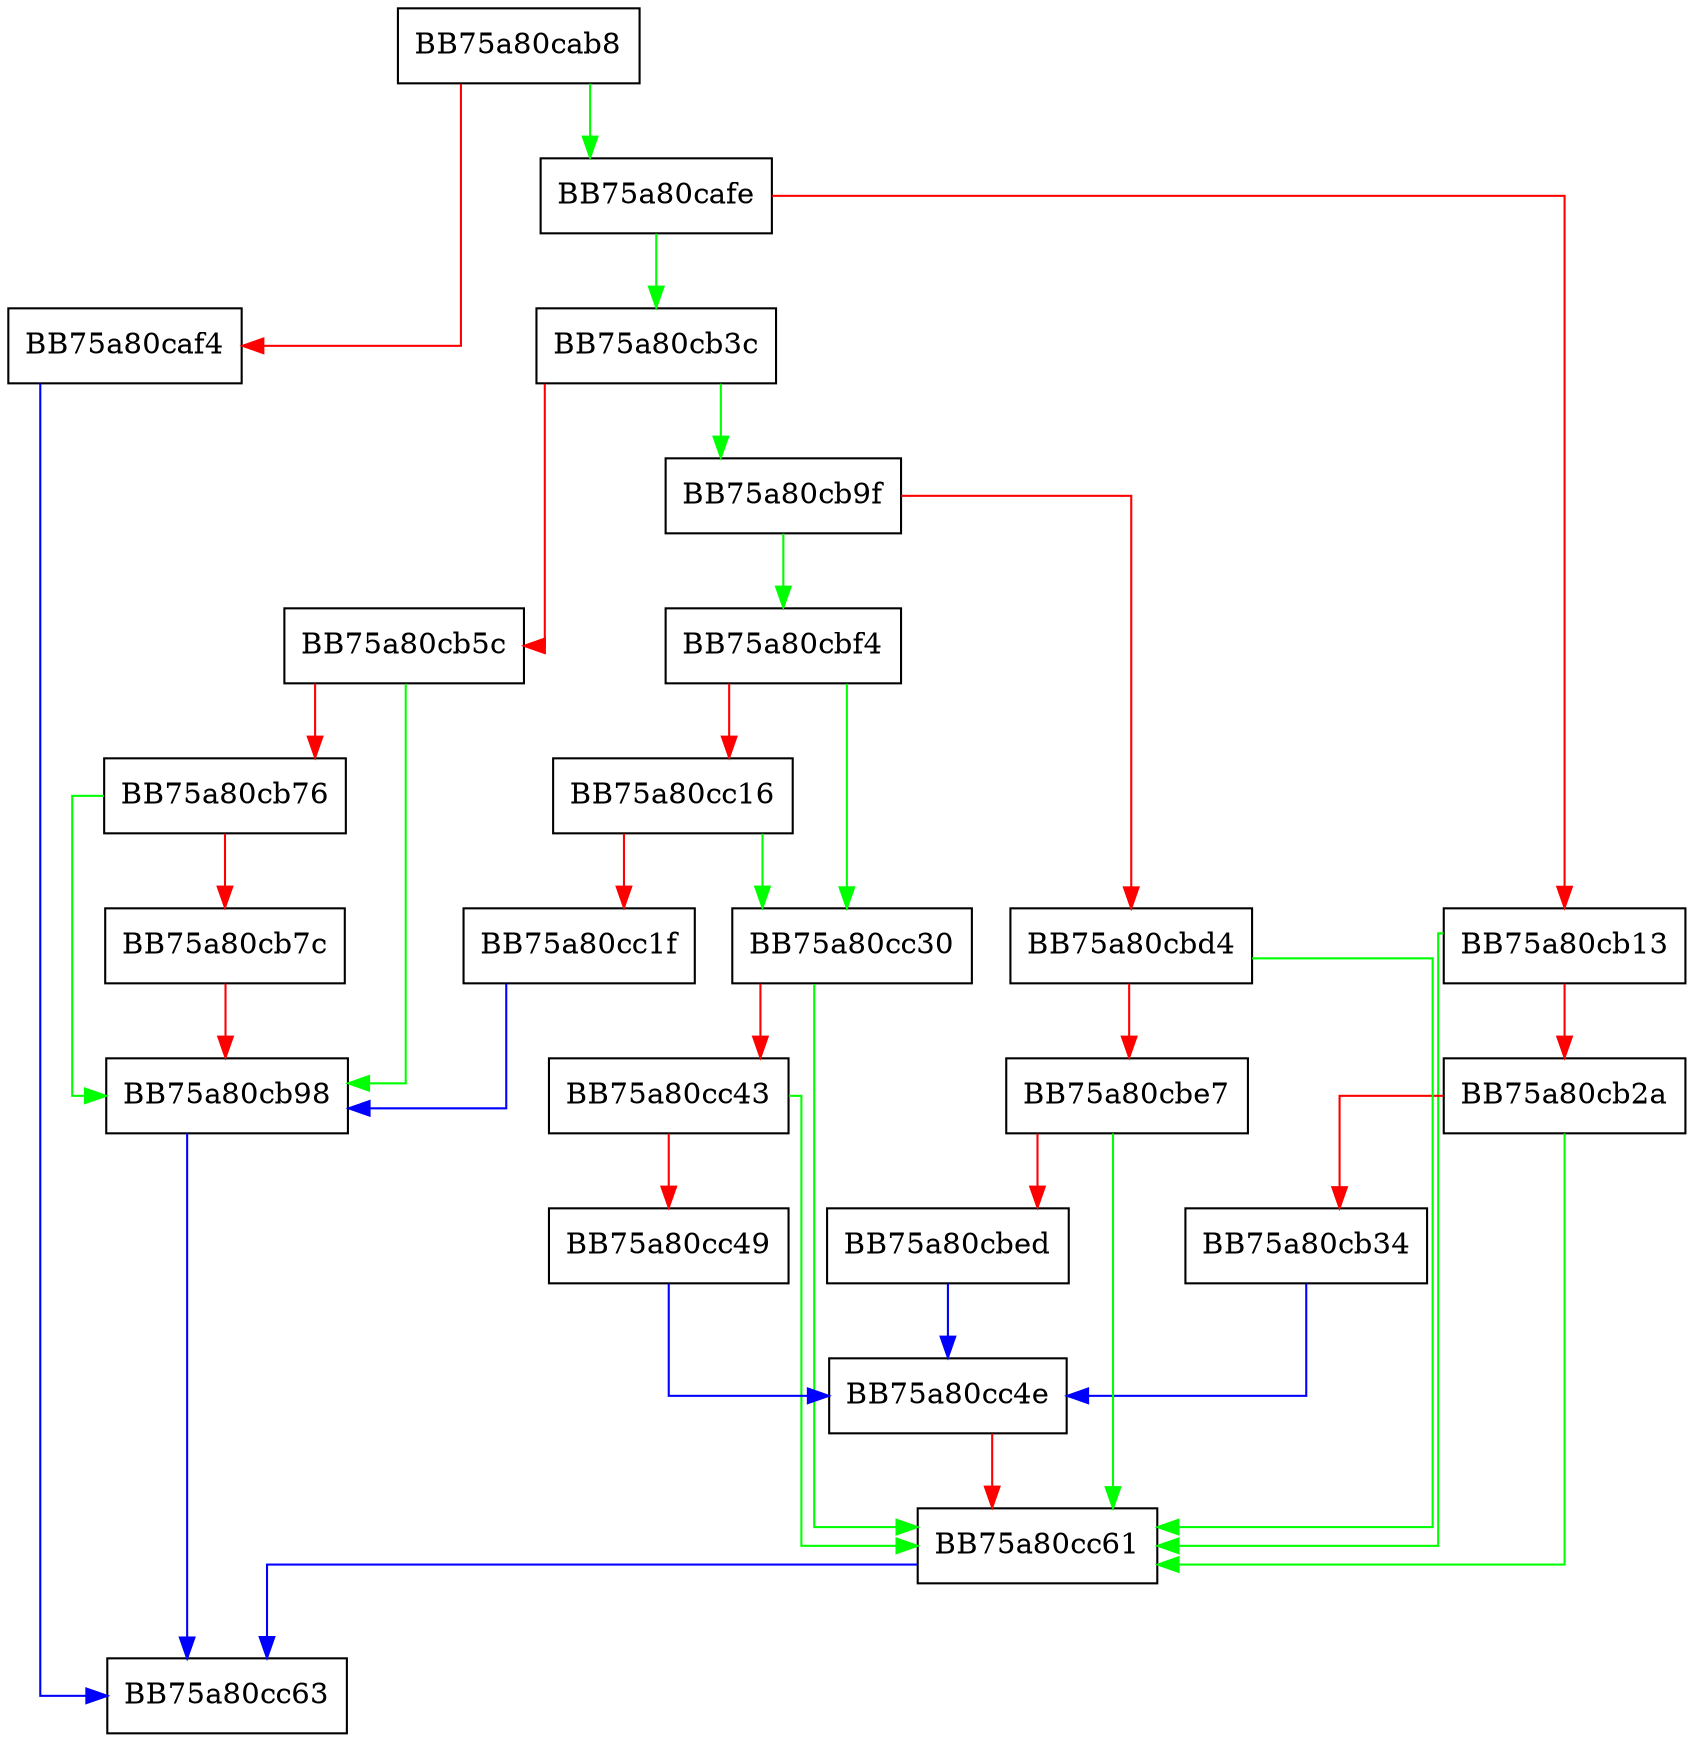 digraph SafeToDelete {
  node [shape="box"];
  graph [splines=ortho];
  BB75a80cab8 -> BB75a80cafe [color="green"];
  BB75a80cab8 -> BB75a80caf4 [color="red"];
  BB75a80caf4 -> BB75a80cc63 [color="blue"];
  BB75a80cafe -> BB75a80cb3c [color="green"];
  BB75a80cafe -> BB75a80cb13 [color="red"];
  BB75a80cb13 -> BB75a80cc61 [color="green"];
  BB75a80cb13 -> BB75a80cb2a [color="red"];
  BB75a80cb2a -> BB75a80cc61 [color="green"];
  BB75a80cb2a -> BB75a80cb34 [color="red"];
  BB75a80cb34 -> BB75a80cc4e [color="blue"];
  BB75a80cb3c -> BB75a80cb9f [color="green"];
  BB75a80cb3c -> BB75a80cb5c [color="red"];
  BB75a80cb5c -> BB75a80cb98 [color="green"];
  BB75a80cb5c -> BB75a80cb76 [color="red"];
  BB75a80cb76 -> BB75a80cb98 [color="green"];
  BB75a80cb76 -> BB75a80cb7c [color="red"];
  BB75a80cb7c -> BB75a80cb98 [color="red"];
  BB75a80cb98 -> BB75a80cc63 [color="blue"];
  BB75a80cb9f -> BB75a80cbf4 [color="green"];
  BB75a80cb9f -> BB75a80cbd4 [color="red"];
  BB75a80cbd4 -> BB75a80cc61 [color="green"];
  BB75a80cbd4 -> BB75a80cbe7 [color="red"];
  BB75a80cbe7 -> BB75a80cc61 [color="green"];
  BB75a80cbe7 -> BB75a80cbed [color="red"];
  BB75a80cbed -> BB75a80cc4e [color="blue"];
  BB75a80cbf4 -> BB75a80cc30 [color="green"];
  BB75a80cbf4 -> BB75a80cc16 [color="red"];
  BB75a80cc16 -> BB75a80cc30 [color="green"];
  BB75a80cc16 -> BB75a80cc1f [color="red"];
  BB75a80cc1f -> BB75a80cb98 [color="blue"];
  BB75a80cc30 -> BB75a80cc61 [color="green"];
  BB75a80cc30 -> BB75a80cc43 [color="red"];
  BB75a80cc43 -> BB75a80cc61 [color="green"];
  BB75a80cc43 -> BB75a80cc49 [color="red"];
  BB75a80cc49 -> BB75a80cc4e [color="blue"];
  BB75a80cc4e -> BB75a80cc61 [color="red"];
  BB75a80cc61 -> BB75a80cc63 [color="blue"];
}